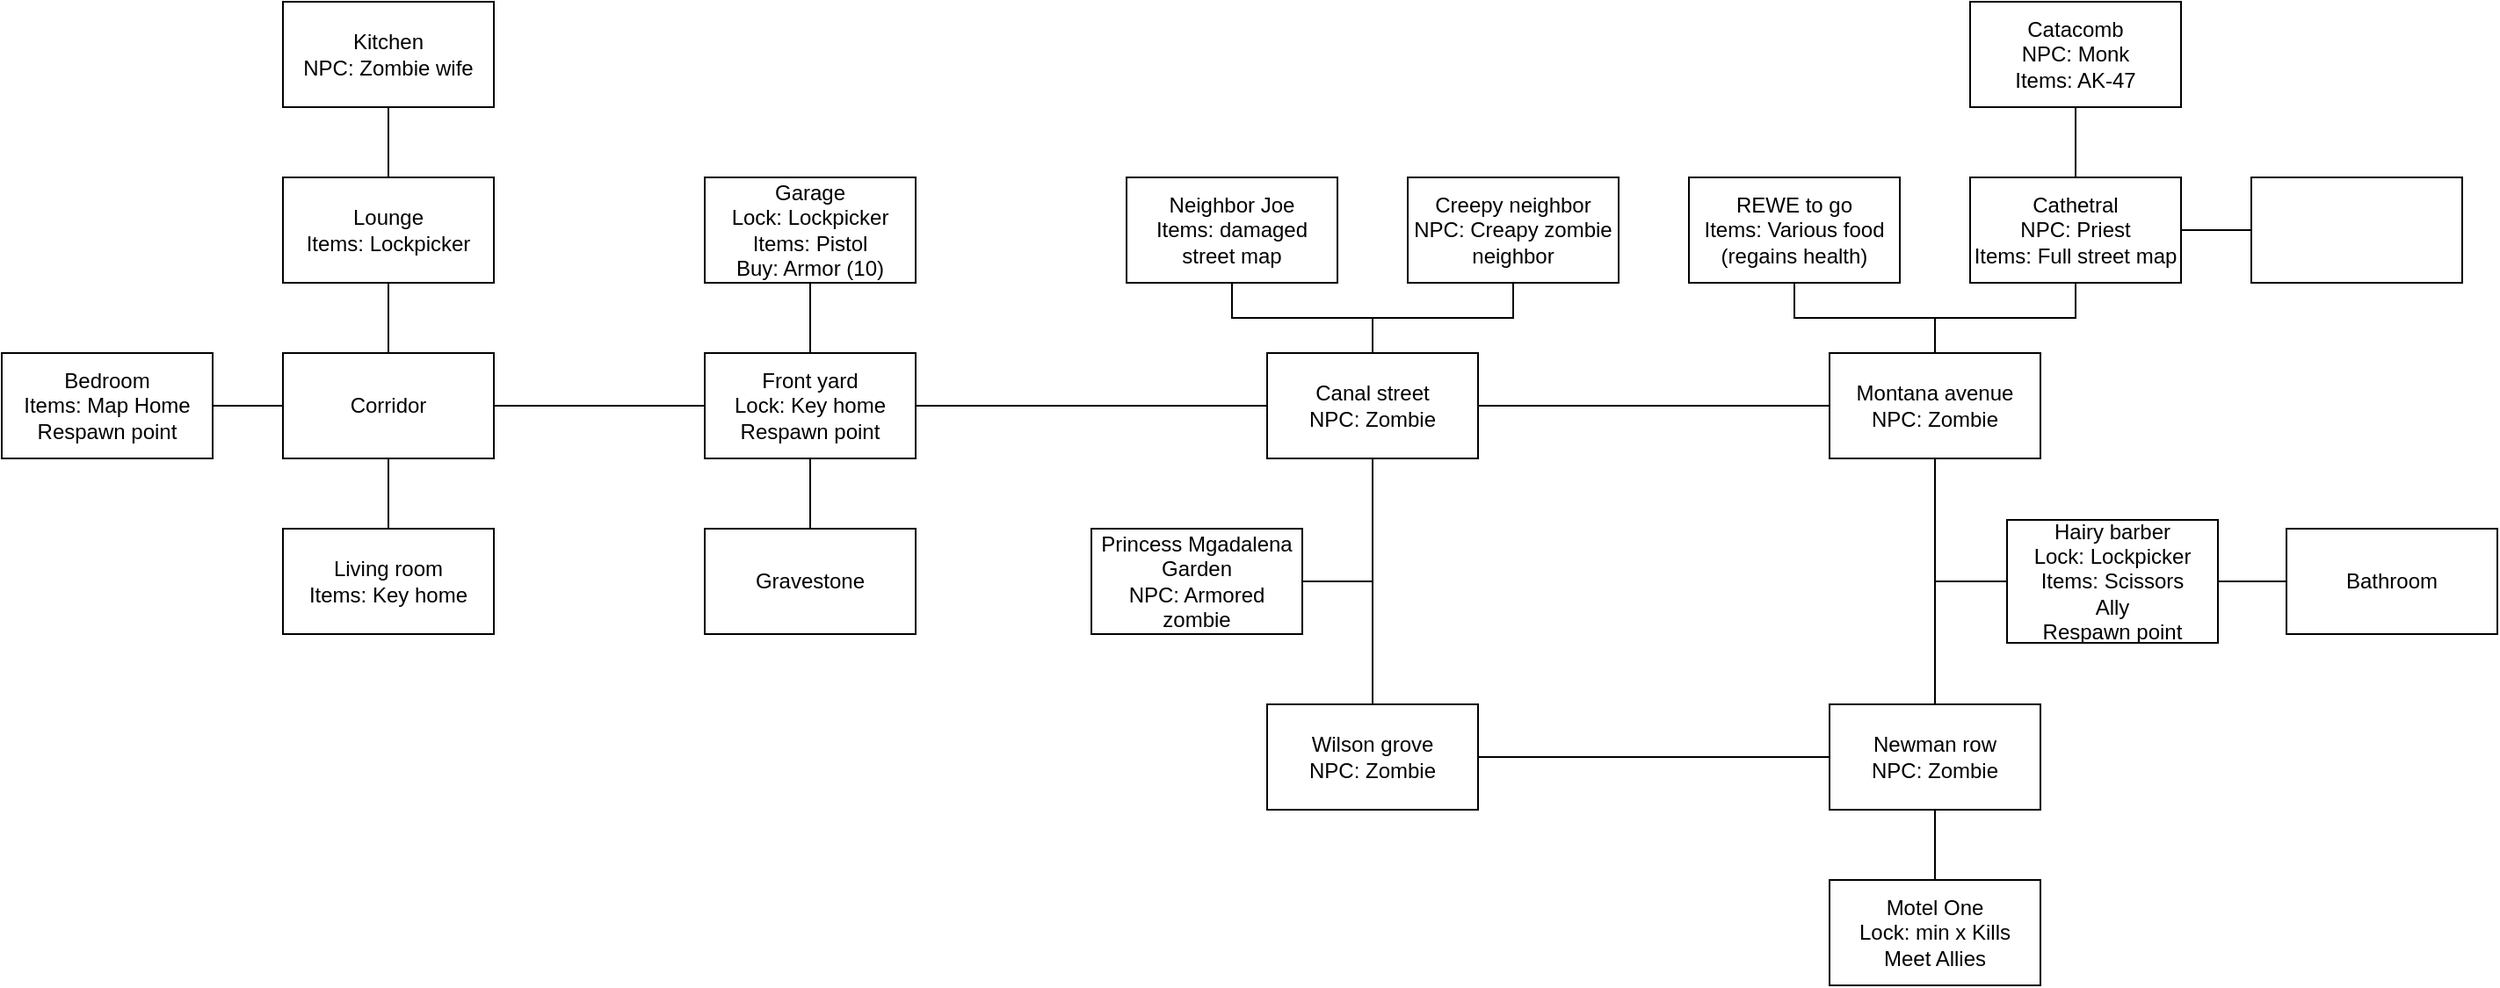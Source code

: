 <mxfile version="17.4.5" type="github">
  <diagram id="3-r2Yq1EkMLdfT2Eu1Ij" name="Page-1">
    <mxGraphModel dx="916" dy="744" grid="1" gridSize="10" guides="1" tooltips="1" connect="1" arrows="1" fold="1" page="1" pageScale="1" pageWidth="827" pageHeight="1169" math="0" shadow="0">
      <root>
        <mxCell id="0" />
        <mxCell id="1" parent="0" />
        <mxCell id="QgcJuCtuCY2u2TaKuLJd-7" style="edgeStyle=orthogonalEdgeStyle;rounded=0;orthogonalLoop=1;jettySize=auto;html=1;entryX=0;entryY=0.5;entryDx=0;entryDy=0;endArrow=none;endFill=0;" parent="1" source="QgcJuCtuCY2u2TaKuLJd-3" target="QgcJuCtuCY2u2TaKuLJd-6" edge="1">
          <mxGeometry relative="1" as="geometry" />
        </mxCell>
        <mxCell id="QgcJuCtuCY2u2TaKuLJd-3" value="&lt;div&gt;Bedroom&lt;/div&gt;&lt;div&gt;Items: Map Home&lt;br&gt;&lt;/div&gt;&lt;div&gt;Respawn point&lt;br&gt;&lt;/div&gt;" style="rounded=0;whiteSpace=wrap;html=1;" parent="1" vertex="1">
          <mxGeometry x="40" y="240" width="120" height="60" as="geometry" />
        </mxCell>
        <mxCell id="QgcJuCtuCY2u2TaKuLJd-4" value="&lt;div&gt;Kitchen&lt;/div&gt;&lt;div&gt;NPC: Zombie wife&lt;br&gt;&lt;/div&gt;" style="rounded=0;whiteSpace=wrap;html=1;" parent="1" vertex="1">
          <mxGeometry x="200" y="40" width="120" height="60" as="geometry" />
        </mxCell>
        <mxCell id="QgcJuCtuCY2u2TaKuLJd-9" style="edgeStyle=orthogonalEdgeStyle;rounded=0;orthogonalLoop=1;jettySize=auto;html=1;entryX=0.5;entryY=1;entryDx=0;entryDy=0;endArrow=none;endFill=0;" parent="1" source="QgcJuCtuCY2u2TaKuLJd-5" target="QgcJuCtuCY2u2TaKuLJd-4" edge="1">
          <mxGeometry relative="1" as="geometry" />
        </mxCell>
        <mxCell id="QgcJuCtuCY2u2TaKuLJd-5" value="&lt;div&gt;Lounge&lt;/div&gt;&lt;div&gt;Items: Lockpicker&lt;br&gt;&lt;/div&gt;" style="rounded=0;whiteSpace=wrap;html=1;" parent="1" vertex="1">
          <mxGeometry x="200" y="140" width="120" height="60" as="geometry" />
        </mxCell>
        <mxCell id="QgcJuCtuCY2u2TaKuLJd-8" style="edgeStyle=orthogonalEdgeStyle;rounded=0;orthogonalLoop=1;jettySize=auto;html=1;entryX=0.5;entryY=1;entryDx=0;entryDy=0;endArrow=none;endFill=0;" parent="1" source="QgcJuCtuCY2u2TaKuLJd-6" target="QgcJuCtuCY2u2TaKuLJd-5" edge="1">
          <mxGeometry relative="1" as="geometry" />
        </mxCell>
        <mxCell id="QgcJuCtuCY2u2TaKuLJd-11" style="edgeStyle=orthogonalEdgeStyle;rounded=0;orthogonalLoop=1;jettySize=auto;html=1;entryX=0.5;entryY=0;entryDx=0;entryDy=0;endArrow=none;endFill=0;" parent="1" source="QgcJuCtuCY2u2TaKuLJd-6" target="QgcJuCtuCY2u2TaKuLJd-10" edge="1">
          <mxGeometry relative="1" as="geometry">
            <Array as="points">
              <mxPoint x="260" y="340" />
              <mxPoint x="260" y="340" />
            </Array>
          </mxGeometry>
        </mxCell>
        <mxCell id="QgcJuCtuCY2u2TaKuLJd-13" style="edgeStyle=orthogonalEdgeStyle;rounded=0;orthogonalLoop=1;jettySize=auto;html=1;entryX=0;entryY=0.5;entryDx=0;entryDy=0;endArrow=none;endFill=0;" parent="1" source="QgcJuCtuCY2u2TaKuLJd-6" target="QgcJuCtuCY2u2TaKuLJd-12" edge="1">
          <mxGeometry relative="1" as="geometry" />
        </mxCell>
        <mxCell id="QgcJuCtuCY2u2TaKuLJd-6" value="Corridor" style="rounded=0;whiteSpace=wrap;html=1;" parent="1" vertex="1">
          <mxGeometry x="200" y="240" width="120" height="60" as="geometry" />
        </mxCell>
        <mxCell id="QgcJuCtuCY2u2TaKuLJd-10" value="&lt;div&gt;Living room&lt;/div&gt;&lt;div&gt;Items: Key home&lt;br&gt;&lt;/div&gt;" style="rounded=0;whiteSpace=wrap;html=1;" parent="1" vertex="1">
          <mxGeometry x="200" y="340" width="120" height="60" as="geometry" />
        </mxCell>
        <mxCell id="QgcJuCtuCY2u2TaKuLJd-15" style="edgeStyle=orthogonalEdgeStyle;rounded=0;orthogonalLoop=1;jettySize=auto;html=1;entryX=0.5;entryY=1;entryDx=0;entryDy=0;endArrow=none;endFill=0;" parent="1" source="QgcJuCtuCY2u2TaKuLJd-12" target="QgcJuCtuCY2u2TaKuLJd-14" edge="1">
          <mxGeometry relative="1" as="geometry" />
        </mxCell>
        <mxCell id="QgcJuCtuCY2u2TaKuLJd-17" style="edgeStyle=orthogonalEdgeStyle;rounded=0;orthogonalLoop=1;jettySize=auto;html=1;entryX=0.5;entryY=0;entryDx=0;entryDy=0;endArrow=none;endFill=0;" parent="1" source="QgcJuCtuCY2u2TaKuLJd-12" target="QgcJuCtuCY2u2TaKuLJd-16" edge="1">
          <mxGeometry relative="1" as="geometry" />
        </mxCell>
        <mxCell id="QgcJuCtuCY2u2TaKuLJd-19" style="edgeStyle=orthogonalEdgeStyle;rounded=0;orthogonalLoop=1;jettySize=auto;html=1;entryX=0;entryY=0.5;entryDx=0;entryDy=0;endArrow=none;endFill=0;" parent="1" source="QgcJuCtuCY2u2TaKuLJd-12" target="QgcJuCtuCY2u2TaKuLJd-18" edge="1">
          <mxGeometry relative="1" as="geometry" />
        </mxCell>
        <mxCell id="QgcJuCtuCY2u2TaKuLJd-12" value="&lt;div&gt;Front yard&lt;/div&gt;&lt;div&gt;Lock: Key home&lt;/div&gt;Respawn point" style="rounded=0;whiteSpace=wrap;html=1;" parent="1" vertex="1">
          <mxGeometry x="440" y="240" width="120" height="60" as="geometry" />
        </mxCell>
        <mxCell id="QgcJuCtuCY2u2TaKuLJd-14" value="&lt;div&gt;Garage&lt;/div&gt;&lt;div&gt;Lock: Lockpicker&lt;br&gt;&lt;/div&gt;&lt;div&gt;Items: Pistol&lt;br&gt;&lt;/div&gt;&lt;div&gt;Buy: Armor (10)&lt;br&gt;&lt;/div&gt;" style="rounded=0;whiteSpace=wrap;html=1;" parent="1" vertex="1">
          <mxGeometry x="440" y="140" width="120" height="60" as="geometry" />
        </mxCell>
        <mxCell id="QgcJuCtuCY2u2TaKuLJd-16" value="Gravestone" style="rounded=0;whiteSpace=wrap;html=1;" parent="1" vertex="1">
          <mxGeometry x="440" y="340" width="120" height="60" as="geometry" />
        </mxCell>
        <mxCell id="QgcJuCtuCY2u2TaKuLJd-21" style="edgeStyle=orthogonalEdgeStyle;rounded=0;orthogonalLoop=1;jettySize=auto;html=1;entryX=0.5;entryY=1;entryDx=0;entryDy=0;endArrow=none;endFill=0;" parent="1" source="QgcJuCtuCY2u2TaKuLJd-18" target="QgcJuCtuCY2u2TaKuLJd-20" edge="1">
          <mxGeometry relative="1" as="geometry" />
        </mxCell>
        <mxCell id="uyamcqGPg6rspYpmBii--2" style="edgeStyle=orthogonalEdgeStyle;rounded=0;orthogonalLoop=1;jettySize=auto;html=1;entryX=1;entryY=0.5;entryDx=0;entryDy=0;endArrow=none;endFill=0;" parent="1" source="QgcJuCtuCY2u2TaKuLJd-18" target="uyamcqGPg6rspYpmBii--1" edge="1">
          <mxGeometry relative="1" as="geometry" />
        </mxCell>
        <mxCell id="uyamcqGPg6rspYpmBii--5" style="edgeStyle=orthogonalEdgeStyle;rounded=0;orthogonalLoop=1;jettySize=auto;html=1;entryX=0.5;entryY=1;entryDx=0;entryDy=0;endArrow=none;endFill=0;" parent="1" source="QgcJuCtuCY2u2TaKuLJd-18" target="uyamcqGPg6rspYpmBii--4" edge="1">
          <mxGeometry relative="1" as="geometry" />
        </mxCell>
        <mxCell id="uyamcqGPg6rspYpmBii--6" style="edgeStyle=orthogonalEdgeStyle;rounded=0;orthogonalLoop=1;jettySize=auto;html=1;entryX=0;entryY=0.5;entryDx=0;entryDy=0;endArrow=none;endFill=0;" parent="1" source="QgcJuCtuCY2u2TaKuLJd-18" target="uyamcqGPg6rspYpmBii--3" edge="1">
          <mxGeometry relative="1" as="geometry" />
        </mxCell>
        <mxCell id="T5PmmsMg059Y0qM3ibLW-8" style="edgeStyle=orthogonalEdgeStyle;rounded=0;orthogonalLoop=1;jettySize=auto;html=1;entryX=0.5;entryY=0;entryDx=0;entryDy=0;endArrow=none;endFill=0;" edge="1" parent="1" source="QgcJuCtuCY2u2TaKuLJd-18" target="T5PmmsMg059Y0qM3ibLW-7">
          <mxGeometry relative="1" as="geometry" />
        </mxCell>
        <mxCell id="QgcJuCtuCY2u2TaKuLJd-18" value="&lt;div&gt;Canal street&lt;br&gt;&lt;/div&gt;NPC: Zombie" style="rounded=0;whiteSpace=wrap;html=1;" parent="1" vertex="1">
          <mxGeometry x="760" y="240" width="120" height="60" as="geometry" />
        </mxCell>
        <mxCell id="QgcJuCtuCY2u2TaKuLJd-20" value="&lt;div&gt;Neighbor Joe&lt;br&gt;&lt;/div&gt;Items: damaged street map" style="rounded=0;whiteSpace=wrap;html=1;" parent="1" vertex="1">
          <mxGeometry x="680" y="140" width="120" height="60" as="geometry" />
        </mxCell>
        <mxCell id="uyamcqGPg6rspYpmBii--1" value="&lt;div&gt;Princess Mgadalena Garden&lt;/div&gt;&lt;div&gt;NPC: Armored zombie&lt;br&gt;&lt;/div&gt;" style="rounded=0;whiteSpace=wrap;html=1;" parent="1" vertex="1">
          <mxGeometry x="660" y="340" width="120" height="60" as="geometry" />
        </mxCell>
        <mxCell id="1R7nhX6g1NE3NOyLdp_M-2" style="edgeStyle=orthogonalEdgeStyle;rounded=0;orthogonalLoop=1;jettySize=auto;html=1;entryX=0;entryY=0.5;entryDx=0;entryDy=0;endArrow=none;endFill=0;" parent="1" source="uyamcqGPg6rspYpmBii--3" target="1R7nhX6g1NE3NOyLdp_M-1" edge="1">
          <mxGeometry relative="1" as="geometry" />
        </mxCell>
        <mxCell id="T5PmmsMg059Y0qM3ibLW-2" style="edgeStyle=orthogonalEdgeStyle;rounded=0;orthogonalLoop=1;jettySize=auto;html=1;entryX=0.5;entryY=1;entryDx=0;entryDy=0;endArrow=none;endFill=0;" edge="1" parent="1" source="uyamcqGPg6rspYpmBii--3" target="T5PmmsMg059Y0qM3ibLW-1">
          <mxGeometry relative="1" as="geometry" />
        </mxCell>
        <mxCell id="T5PmmsMg059Y0qM3ibLW-4" style="edgeStyle=orthogonalEdgeStyle;rounded=0;orthogonalLoop=1;jettySize=auto;html=1;entryX=0.5;entryY=1;entryDx=0;entryDy=0;endArrow=none;endFill=0;" edge="1" parent="1" source="uyamcqGPg6rspYpmBii--3" target="T5PmmsMg059Y0qM3ibLW-3">
          <mxGeometry relative="1" as="geometry" />
        </mxCell>
        <mxCell id="T5PmmsMg059Y0qM3ibLW-6" style="edgeStyle=orthogonalEdgeStyle;rounded=0;orthogonalLoop=1;jettySize=auto;html=1;entryX=0.5;entryY=0;entryDx=0;entryDy=0;endArrow=none;endFill=0;" edge="1" parent="1" source="uyamcqGPg6rspYpmBii--3" target="T5PmmsMg059Y0qM3ibLW-5">
          <mxGeometry relative="1" as="geometry" />
        </mxCell>
        <mxCell id="uyamcqGPg6rspYpmBii--3" value="&lt;div&gt;&lt;span itemprop=&quot;text&quot;&gt;Montana avenue&lt;/span&gt;&lt;/div&gt;NPC: Zombie" style="rounded=0;whiteSpace=wrap;html=1;" parent="1" vertex="1">
          <mxGeometry x="1080" y="240" width="120" height="60" as="geometry" />
        </mxCell>
        <mxCell id="uyamcqGPg6rspYpmBii--4" value="&lt;div&gt;Creepy neighbor&lt;/div&gt;&lt;div&gt;NPC: Creapy zombie neighbor&lt;/div&gt;" style="rounded=0;whiteSpace=wrap;html=1;" parent="1" vertex="1">
          <mxGeometry x="840" y="140" width="120" height="60" as="geometry" />
        </mxCell>
        <mxCell id="1R7nhX6g1NE3NOyLdp_M-1" value="&lt;div&gt;Hairy barber&lt;/div&gt;&lt;div&gt;Lock: Lockpicker&lt;br&gt;&lt;/div&gt;&lt;div&gt;Items: Scissors&lt;/div&gt;&lt;div&gt;Ally&lt;br&gt;&lt;/div&gt;&lt;div&gt;Respawn point&lt;br&gt;&lt;/div&gt;" style="rounded=0;whiteSpace=wrap;html=1;" parent="1" vertex="1">
          <mxGeometry x="1181" y="335" width="120" height="70" as="geometry" />
        </mxCell>
        <mxCell id="T5PmmsMg059Y0qM3ibLW-15" style="edgeStyle=orthogonalEdgeStyle;rounded=0;orthogonalLoop=1;jettySize=auto;html=1;entryX=0;entryY=0.5;entryDx=0;entryDy=0;endArrow=none;endFill=0;exitX=1;exitY=0.5;exitDx=0;exitDy=0;" edge="1" parent="1" source="1R7nhX6g1NE3NOyLdp_M-1" target="T5PmmsMg059Y0qM3ibLW-14">
          <mxGeometry relative="1" as="geometry" />
        </mxCell>
        <mxCell id="T5PmmsMg059Y0qM3ibLW-1" value="&lt;div&gt;REWE to go&lt;/div&gt;Items: Various food (regains health)" style="rounded=0;whiteSpace=wrap;html=1;" vertex="1" parent="1">
          <mxGeometry x="1000" y="140" width="120" height="60" as="geometry" />
        </mxCell>
        <mxCell id="T5PmmsMg059Y0qM3ibLW-17" style="edgeStyle=none;rounded=0;orthogonalLoop=1;jettySize=auto;html=1;entryX=0.5;entryY=1;entryDx=0;entryDy=0;endArrow=none;endFill=0;" edge="1" parent="1" source="T5PmmsMg059Y0qM3ibLW-3" target="T5PmmsMg059Y0qM3ibLW-16">
          <mxGeometry relative="1" as="geometry" />
        </mxCell>
        <mxCell id="T5PmmsMg059Y0qM3ibLW-19" style="edgeStyle=orthogonalEdgeStyle;rounded=0;orthogonalLoop=1;jettySize=auto;html=1;entryX=0;entryY=0.5;entryDx=0;entryDy=0;endArrow=none;endFill=0;" edge="1" parent="1" source="T5PmmsMg059Y0qM3ibLW-3" target="T5PmmsMg059Y0qM3ibLW-18">
          <mxGeometry relative="1" as="geometry" />
        </mxCell>
        <mxCell id="T5PmmsMg059Y0qM3ibLW-3" value="&lt;div&gt;Cathetral&lt;/div&gt;&lt;div&gt;NPC: Priest&lt;/div&gt;&lt;div&gt;Items: Full street map&lt;br&gt;&lt;/div&gt;" style="rounded=0;whiteSpace=wrap;html=1;" vertex="1" parent="1">
          <mxGeometry x="1160" y="140" width="120" height="60" as="geometry" />
        </mxCell>
        <mxCell id="T5PmmsMg059Y0qM3ibLW-13" style="edgeStyle=none;rounded=0;orthogonalLoop=1;jettySize=auto;html=1;entryX=0.5;entryY=0;entryDx=0;entryDy=0;endArrow=none;endFill=0;" edge="1" parent="1" source="T5PmmsMg059Y0qM3ibLW-5" target="T5PmmsMg059Y0qM3ibLW-12">
          <mxGeometry relative="1" as="geometry" />
        </mxCell>
        <mxCell id="T5PmmsMg059Y0qM3ibLW-5" value="&lt;div&gt;Newman row&lt;/div&gt;NPC: Zombie" style="rounded=0;whiteSpace=wrap;html=1;" vertex="1" parent="1">
          <mxGeometry x="1080" y="440" width="120" height="60" as="geometry" />
        </mxCell>
        <mxCell id="T5PmmsMg059Y0qM3ibLW-10" style="edgeStyle=orthogonalEdgeStyle;rounded=0;orthogonalLoop=1;jettySize=auto;html=1;entryX=0;entryY=0.5;entryDx=0;entryDy=0;endArrow=none;endFill=0;" edge="1" parent="1" source="T5PmmsMg059Y0qM3ibLW-7" target="T5PmmsMg059Y0qM3ibLW-5">
          <mxGeometry relative="1" as="geometry" />
        </mxCell>
        <mxCell id="T5PmmsMg059Y0qM3ibLW-7" value="&lt;div&gt;Wilson grove&lt;/div&gt;NPC: Zombie" style="rounded=0;whiteSpace=wrap;html=1;" vertex="1" parent="1">
          <mxGeometry x="760" y="440" width="120" height="60" as="geometry" />
        </mxCell>
        <mxCell id="T5PmmsMg059Y0qM3ibLW-12" value="&lt;div&gt;Motel One&lt;/div&gt;&lt;div&gt;Lock: min x Kills&lt;br&gt;&lt;/div&gt;&lt;div&gt;Meet Allies&lt;br&gt;&lt;/div&gt;" style="rounded=0;whiteSpace=wrap;html=1;" vertex="1" parent="1">
          <mxGeometry x="1080" y="540" width="120" height="60" as="geometry" />
        </mxCell>
        <mxCell id="T5PmmsMg059Y0qM3ibLW-14" value="Bathroom" style="rounded=0;whiteSpace=wrap;html=1;" vertex="1" parent="1">
          <mxGeometry x="1340" y="340" width="120" height="60" as="geometry" />
        </mxCell>
        <mxCell id="T5PmmsMg059Y0qM3ibLW-16" value="&lt;div&gt;Catacomb&lt;/div&gt;&lt;div&gt;NPC: Monk&lt;br&gt;&lt;/div&gt;Items: AK-47" style="rounded=0;whiteSpace=wrap;html=1;" vertex="1" parent="1">
          <mxGeometry x="1160" y="40" width="120" height="60" as="geometry" />
        </mxCell>
        <mxCell id="T5PmmsMg059Y0qM3ibLW-18" value="" style="rounded=0;whiteSpace=wrap;html=1;" vertex="1" parent="1">
          <mxGeometry x="1320" y="140" width="120" height="60" as="geometry" />
        </mxCell>
      </root>
    </mxGraphModel>
  </diagram>
</mxfile>
